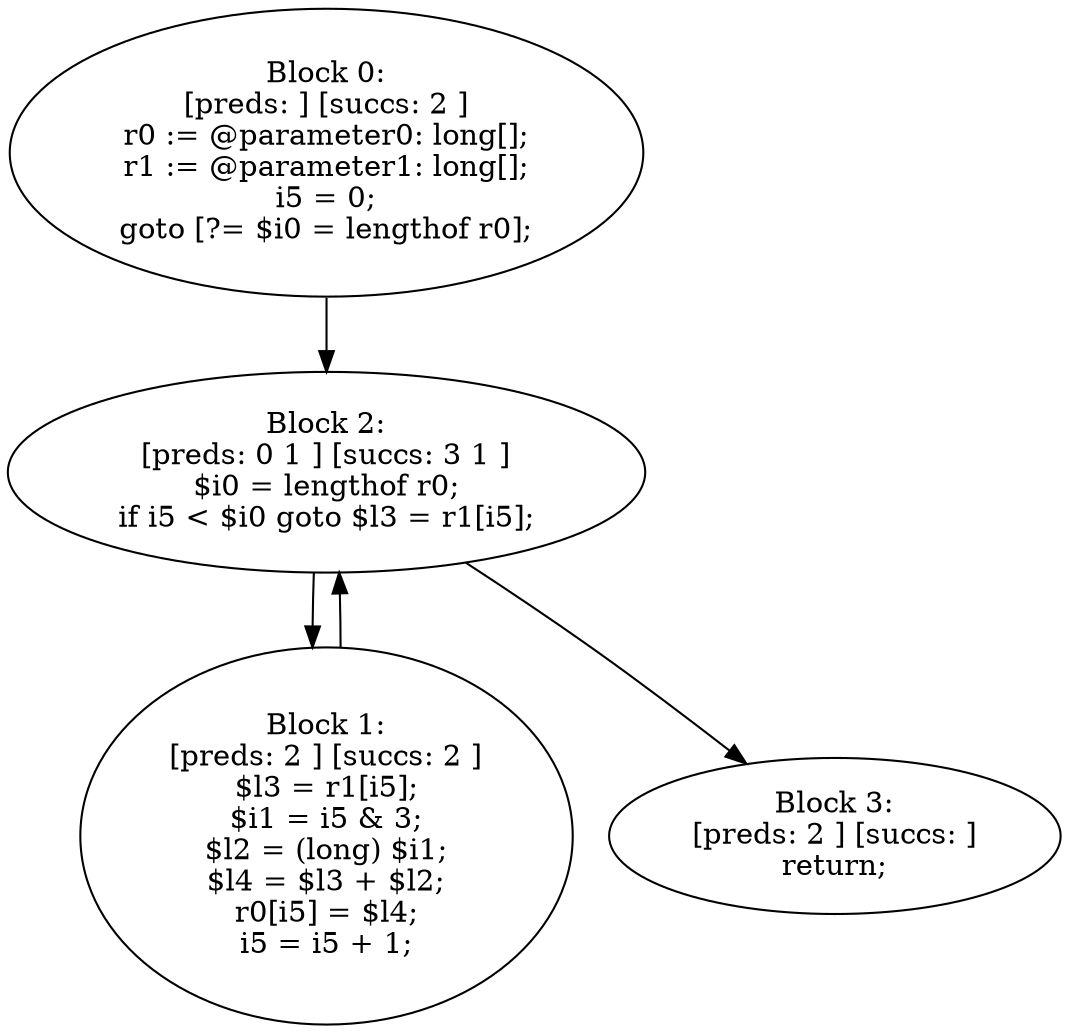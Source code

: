 digraph "unitGraph" {
    "Block 0:
[preds: ] [succs: 2 ]
r0 := @parameter0: long[];
r1 := @parameter1: long[];
i5 = 0;
goto [?= $i0 = lengthof r0];
"
    "Block 1:
[preds: 2 ] [succs: 2 ]
$l3 = r1[i5];
$i1 = i5 & 3;
$l2 = (long) $i1;
$l4 = $l3 + $l2;
r0[i5] = $l4;
i5 = i5 + 1;
"
    "Block 2:
[preds: 0 1 ] [succs: 3 1 ]
$i0 = lengthof r0;
if i5 < $i0 goto $l3 = r1[i5];
"
    "Block 3:
[preds: 2 ] [succs: ]
return;
"
    "Block 0:
[preds: ] [succs: 2 ]
r0 := @parameter0: long[];
r1 := @parameter1: long[];
i5 = 0;
goto [?= $i0 = lengthof r0];
"->"Block 2:
[preds: 0 1 ] [succs: 3 1 ]
$i0 = lengthof r0;
if i5 < $i0 goto $l3 = r1[i5];
";
    "Block 1:
[preds: 2 ] [succs: 2 ]
$l3 = r1[i5];
$i1 = i5 & 3;
$l2 = (long) $i1;
$l4 = $l3 + $l2;
r0[i5] = $l4;
i5 = i5 + 1;
"->"Block 2:
[preds: 0 1 ] [succs: 3 1 ]
$i0 = lengthof r0;
if i5 < $i0 goto $l3 = r1[i5];
";
    "Block 2:
[preds: 0 1 ] [succs: 3 1 ]
$i0 = lengthof r0;
if i5 < $i0 goto $l3 = r1[i5];
"->"Block 3:
[preds: 2 ] [succs: ]
return;
";
    "Block 2:
[preds: 0 1 ] [succs: 3 1 ]
$i0 = lengthof r0;
if i5 < $i0 goto $l3 = r1[i5];
"->"Block 1:
[preds: 2 ] [succs: 2 ]
$l3 = r1[i5];
$i1 = i5 & 3;
$l2 = (long) $i1;
$l4 = $l3 + $l2;
r0[i5] = $l4;
i5 = i5 + 1;
";
}
